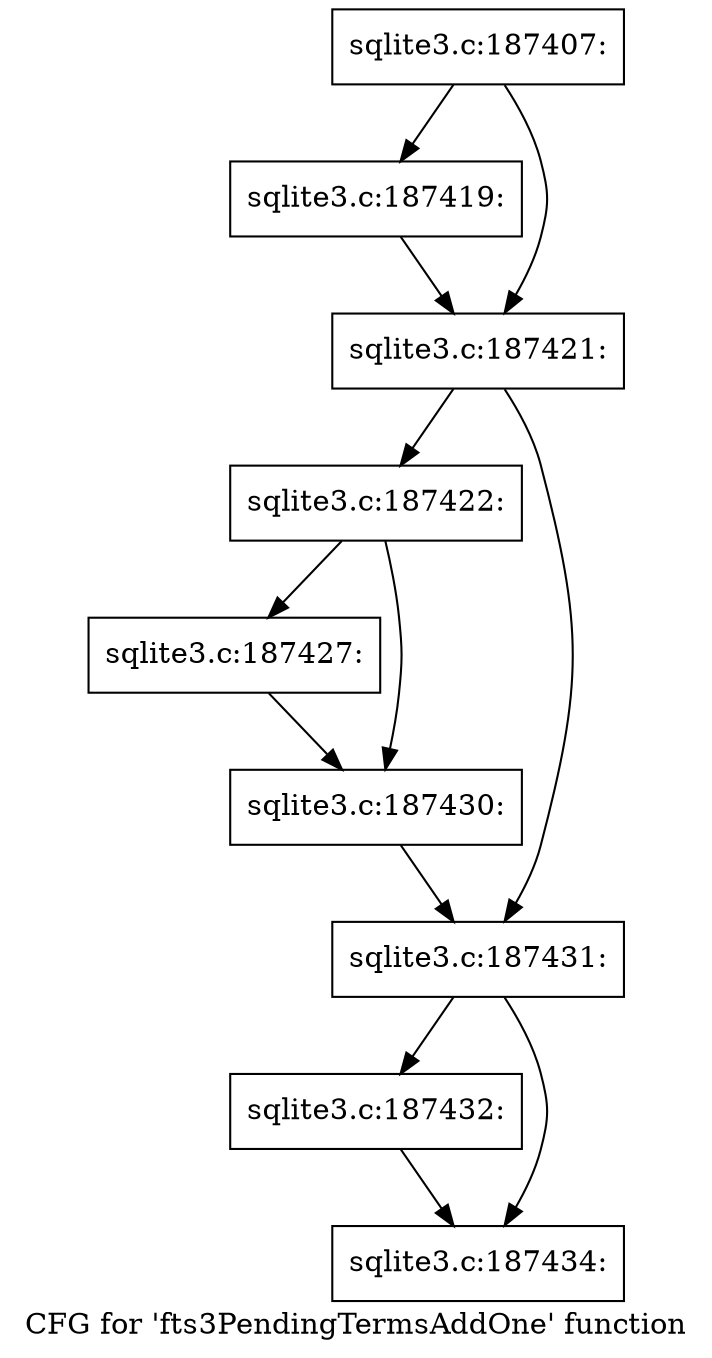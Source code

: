 digraph "CFG for 'fts3PendingTermsAddOne' function" {
	label="CFG for 'fts3PendingTermsAddOne' function";

	Node0x55c0fb0fbb60 [shape=record,label="{sqlite3.c:187407:}"];
	Node0x55c0fb0fbb60 -> Node0x55c0fb108fa0;
	Node0x55c0fb0fbb60 -> Node0x55c0fb108ff0;
	Node0x55c0fb108fa0 [shape=record,label="{sqlite3.c:187419:}"];
	Node0x55c0fb108fa0 -> Node0x55c0fb108ff0;
	Node0x55c0fb108ff0 [shape=record,label="{sqlite3.c:187421:}"];
	Node0x55c0fb108ff0 -> Node0x55c0fb109d20;
	Node0x55c0fb108ff0 -> Node0x55c0fb109d70;
	Node0x55c0fb109d20 [shape=record,label="{sqlite3.c:187422:}"];
	Node0x55c0fb109d20 -> Node0x55c0fb10a2d0;
	Node0x55c0fb109d20 -> Node0x55c0fb10a570;
	Node0x55c0fb10a2d0 [shape=record,label="{sqlite3.c:187427:}"];
	Node0x55c0fb10a2d0 -> Node0x55c0fb10a570;
	Node0x55c0fb10a570 [shape=record,label="{sqlite3.c:187430:}"];
	Node0x55c0fb10a570 -> Node0x55c0fb109d70;
	Node0x55c0fb109d70 [shape=record,label="{sqlite3.c:187431:}"];
	Node0x55c0fb109d70 -> Node0x55c0fb10b300;
	Node0x55c0fb109d70 -> Node0x55c0fb10b350;
	Node0x55c0fb10b300 [shape=record,label="{sqlite3.c:187432:}"];
	Node0x55c0fb10b300 -> Node0x55c0fb10b350;
	Node0x55c0fb10b350 [shape=record,label="{sqlite3.c:187434:}"];
}
